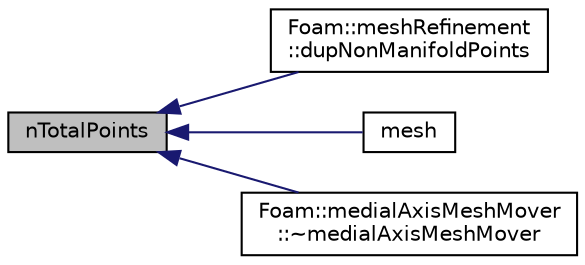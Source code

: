 digraph "nTotalPoints"
{
  bgcolor="transparent";
  edge [fontname="Helvetica",fontsize="10",labelfontname="Helvetica",labelfontsize="10"];
  node [fontname="Helvetica",fontsize="10",shape=record];
  rankdir="LR";
  Node209 [label="nTotalPoints",height=0.2,width=0.4,color="black", fillcolor="grey75", style="filled", fontcolor="black"];
  Node209 -> Node210 [dir="back",color="midnightblue",fontsize="10",style="solid",fontname="Helvetica"];
  Node210 [label="Foam::meshRefinement\l::dupNonManifoldPoints",height=0.2,width=0.4,color="black",URL="$a25857.html#a9dbc8bd1d38070053486014e911d03a1",tooltip="Find boundary points that connect to more than one cell. "];
  Node209 -> Node211 [dir="back",color="midnightblue",fontsize="10",style="solid",fontname="Helvetica"];
  Node211 [label="mesh",height=0.2,width=0.4,color="black",URL="$a28485.html#ae78c91f8ff731c07ccc4351d9fe861ba",tooltip="Return the mesh reference. "];
  Node209 -> Node212 [dir="back",color="midnightblue",fontsize="10",style="solid",fontname="Helvetica"];
  Node212 [label="Foam::medialAxisMeshMover\l::~medialAxisMeshMover",height=0.2,width=0.4,color="black",URL="$a25849.html#a03eb6ed57214533ca9c7282a850b1ea3"];
}
